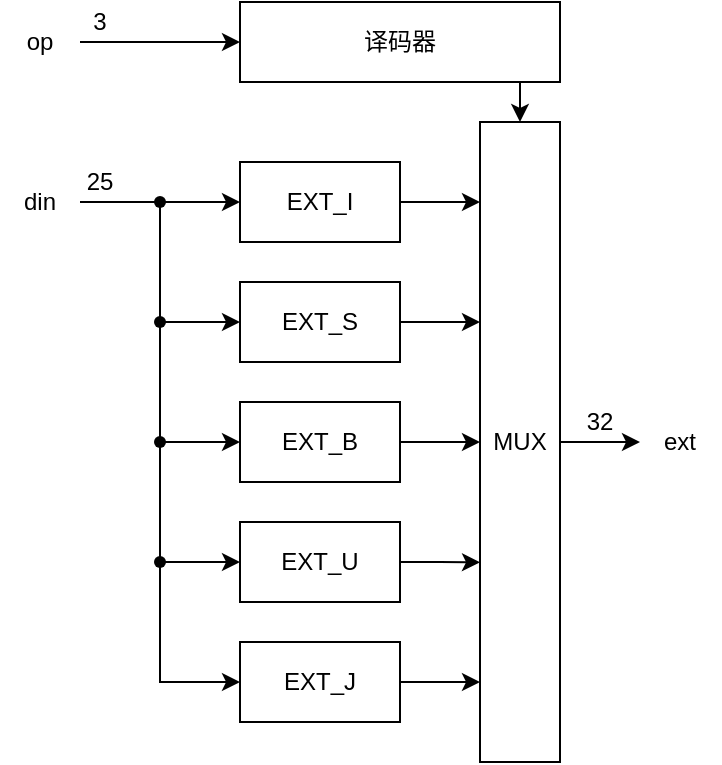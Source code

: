 <mxfile version="21.6.1" type="device">
  <diagram name="第 1 页" id="uepfzsXvVRELhjI8o_Sn">
    <mxGraphModel dx="1187" dy="827" grid="1" gridSize="10" guides="1" tooltips="1" connect="1" arrows="1" fold="1" page="1" pageScale="1" pageWidth="1169" pageHeight="827" math="0" shadow="0">
      <root>
        <mxCell id="0" />
        <mxCell id="1" parent="0" />
        <mxCell id="YM0VbuM1AjUezdGim2-a-27" style="edgeStyle=orthogonalEdgeStyle;rounded=0;orthogonalLoop=1;jettySize=auto;html=1;" parent="1" source="YM0VbuM1AjUezdGim2-a-2" edge="1">
          <mxGeometry relative="1" as="geometry">
            <mxPoint x="600" y="420" as="targetPoint" />
            <Array as="points" />
          </mxGeometry>
        </mxCell>
        <mxCell id="YM0VbuM1AjUezdGim2-a-2" value="EXT_I" style="rounded=0;whiteSpace=wrap;html=1;" parent="1" vertex="1">
          <mxGeometry x="480" y="400" width="80" height="40" as="geometry" />
        </mxCell>
        <mxCell id="YM0VbuM1AjUezdGim2-a-23" style="edgeStyle=orthogonalEdgeStyle;rounded=0;orthogonalLoop=1;jettySize=auto;html=1;entryX=0;entryY=0.5;entryDx=0;entryDy=0;" parent="1" source="YM0VbuM1AjUezdGim2-a-3" target="YM0VbuM1AjUezdGim2-a-22" edge="1">
          <mxGeometry relative="1" as="geometry" />
        </mxCell>
        <mxCell id="YM0VbuM1AjUezdGim2-a-3" value="op" style="text;html=1;strokeColor=none;fillColor=none;align=center;verticalAlign=middle;whiteSpace=wrap;rounded=0;" parent="1" vertex="1">
          <mxGeometry x="360" y="320" width="40" height="40" as="geometry" />
        </mxCell>
        <mxCell id="YM0VbuM1AjUezdGim2-a-28" style="edgeStyle=orthogonalEdgeStyle;rounded=0;orthogonalLoop=1;jettySize=auto;html=1;" parent="1" source="YM0VbuM1AjUezdGim2-a-4" edge="1">
          <mxGeometry relative="1" as="geometry">
            <mxPoint x="600" y="480" as="targetPoint" />
          </mxGeometry>
        </mxCell>
        <mxCell id="YM0VbuM1AjUezdGim2-a-4" value="EXT_S" style="rounded=0;whiteSpace=wrap;html=1;" parent="1" vertex="1">
          <mxGeometry x="480" y="460" width="80" height="40" as="geometry" />
        </mxCell>
        <mxCell id="YM0VbuM1AjUezdGim2-a-29" style="edgeStyle=orthogonalEdgeStyle;rounded=0;orthogonalLoop=1;jettySize=auto;html=1;entryX=0;entryY=0.5;entryDx=0;entryDy=0;" parent="1" source="YM0VbuM1AjUezdGim2-a-5" target="YM0VbuM1AjUezdGim2-a-24" edge="1">
          <mxGeometry relative="1" as="geometry" />
        </mxCell>
        <mxCell id="YM0VbuM1AjUezdGim2-a-5" value="EXT_B" style="rounded=0;whiteSpace=wrap;html=1;" parent="1" vertex="1">
          <mxGeometry x="480" y="520" width="80" height="40" as="geometry" />
        </mxCell>
        <mxCell id="YM0VbuM1AjUezdGim2-a-30" style="edgeStyle=orthogonalEdgeStyle;rounded=0;orthogonalLoop=1;jettySize=auto;html=1;entryX=0;entryY=0.688;entryDx=0;entryDy=0;entryPerimeter=0;" parent="1" source="YM0VbuM1AjUezdGim2-a-6" target="YM0VbuM1AjUezdGim2-a-24" edge="1">
          <mxGeometry relative="1" as="geometry" />
        </mxCell>
        <mxCell id="YM0VbuM1AjUezdGim2-a-6" value="EXT_U" style="rounded=0;whiteSpace=wrap;html=1;" parent="1" vertex="1">
          <mxGeometry x="480" y="580" width="80" height="40" as="geometry" />
        </mxCell>
        <mxCell id="YM0VbuM1AjUezdGim2-a-31" style="edgeStyle=orthogonalEdgeStyle;rounded=0;orthogonalLoop=1;jettySize=auto;html=1;entryX=0;entryY=0.875;entryDx=0;entryDy=0;entryPerimeter=0;" parent="1" source="YM0VbuM1AjUezdGim2-a-7" target="YM0VbuM1AjUezdGim2-a-24" edge="1">
          <mxGeometry relative="1" as="geometry" />
        </mxCell>
        <mxCell id="YM0VbuM1AjUezdGim2-a-7" value="EXT_J" style="rounded=0;whiteSpace=wrap;html=1;" parent="1" vertex="1">
          <mxGeometry x="480" y="640" width="80" height="40" as="geometry" />
        </mxCell>
        <mxCell id="YM0VbuM1AjUezdGim2-a-9" style="edgeStyle=orthogonalEdgeStyle;rounded=0;orthogonalLoop=1;jettySize=auto;html=1;" parent="1" source="YM0VbuM1AjUezdGim2-a-10" target="YM0VbuM1AjUezdGim2-a-2" edge="1">
          <mxGeometry relative="1" as="geometry" />
        </mxCell>
        <mxCell id="YM0VbuM1AjUezdGim2-a-8" value="din" style="text;html=1;strokeColor=none;fillColor=none;align=center;verticalAlign=middle;whiteSpace=wrap;rounded=0;" parent="1" vertex="1">
          <mxGeometry x="360" y="400" width="40" height="40" as="geometry" />
        </mxCell>
        <mxCell id="YM0VbuM1AjUezdGim2-a-11" value="" style="edgeStyle=orthogonalEdgeStyle;rounded=0;orthogonalLoop=1;jettySize=auto;html=1;endArrow=none;endFill=0;" parent="1" source="YM0VbuM1AjUezdGim2-a-8" target="YM0VbuM1AjUezdGim2-a-10" edge="1">
          <mxGeometry relative="1" as="geometry">
            <mxPoint x="400" y="420" as="sourcePoint" />
            <mxPoint x="480" y="420" as="targetPoint" />
          </mxGeometry>
        </mxCell>
        <mxCell id="YM0VbuM1AjUezdGim2-a-12" style="edgeStyle=orthogonalEdgeStyle;rounded=0;orthogonalLoop=1;jettySize=auto;html=1;entryX=0;entryY=0.5;entryDx=0;entryDy=0;" parent="1" source="YM0VbuM1AjUezdGim2-a-13" target="YM0VbuM1AjUezdGim2-a-4" edge="1">
          <mxGeometry relative="1" as="geometry">
            <Array as="points">
              <mxPoint x="460" y="480" />
              <mxPoint x="460" y="480" />
            </Array>
          </mxGeometry>
        </mxCell>
        <mxCell id="YM0VbuM1AjUezdGim2-a-10" value="" style="shape=waypoint;sketch=0;fillStyle=solid;size=6;pointerEvents=1;points=[];fillColor=none;resizable=0;rotatable=0;perimeter=centerPerimeter;snapToPoint=1;" parent="1" vertex="1">
          <mxGeometry x="430" y="410" width="20" height="20" as="geometry" />
        </mxCell>
        <mxCell id="YM0VbuM1AjUezdGim2-a-14" value="" style="edgeStyle=orthogonalEdgeStyle;rounded=0;orthogonalLoop=1;jettySize=auto;html=1;entryDx=0;entryDy=0;endArrow=none;endFill=0;" parent="1" source="YM0VbuM1AjUezdGim2-a-10" target="YM0VbuM1AjUezdGim2-a-13" edge="1">
          <mxGeometry relative="1" as="geometry">
            <mxPoint x="440" y="420" as="sourcePoint" />
            <mxPoint x="480" y="500" as="targetPoint" />
            <Array as="points" />
          </mxGeometry>
        </mxCell>
        <mxCell id="YM0VbuM1AjUezdGim2-a-16" style="edgeStyle=orthogonalEdgeStyle;rounded=0;orthogonalLoop=1;jettySize=auto;html=1;entryX=0;entryY=0.5;entryDx=0;entryDy=0;" parent="1" source="YM0VbuM1AjUezdGim2-a-17" target="YM0VbuM1AjUezdGim2-a-5" edge="1">
          <mxGeometry relative="1" as="geometry">
            <Array as="points">
              <mxPoint x="470" y="540" />
              <mxPoint x="470" y="540" />
            </Array>
          </mxGeometry>
        </mxCell>
        <mxCell id="YM0VbuM1AjUezdGim2-a-13" value="" style="shape=waypoint;sketch=0;fillStyle=solid;size=6;pointerEvents=1;points=[];fillColor=none;resizable=0;rotatable=0;perimeter=centerPerimeter;snapToPoint=1;" parent="1" vertex="1">
          <mxGeometry x="430" y="470" width="20" height="20" as="geometry" />
        </mxCell>
        <mxCell id="YM0VbuM1AjUezdGim2-a-18" value="" style="edgeStyle=orthogonalEdgeStyle;rounded=0;orthogonalLoop=1;jettySize=auto;html=1;entryDx=0;entryDy=0;endArrow=none;endFill=0;" parent="1" source="YM0VbuM1AjUezdGim2-a-13" target="YM0VbuM1AjUezdGim2-a-17" edge="1">
          <mxGeometry relative="1" as="geometry">
            <mxPoint x="440" y="500" as="sourcePoint" />
            <mxPoint x="480" y="580" as="targetPoint" />
            <Array as="points">
              <mxPoint x="440" y="560" />
              <mxPoint x="440" y="560" />
            </Array>
          </mxGeometry>
        </mxCell>
        <mxCell id="YM0VbuM1AjUezdGim2-a-19" style="edgeStyle=orthogonalEdgeStyle;rounded=0;orthogonalLoop=1;jettySize=auto;html=1;entryX=0;entryY=0.5;entryDx=0;entryDy=0;" parent="1" source="YM0VbuM1AjUezdGim2-a-20" target="YM0VbuM1AjUezdGim2-a-6" edge="1">
          <mxGeometry relative="1" as="geometry">
            <Array as="points">
              <mxPoint x="460" y="600" />
              <mxPoint x="460" y="600" />
            </Array>
          </mxGeometry>
        </mxCell>
        <mxCell id="YM0VbuM1AjUezdGim2-a-17" value="" style="shape=waypoint;sketch=0;fillStyle=solid;size=6;pointerEvents=1;points=[];fillColor=none;resizable=0;rotatable=0;perimeter=centerPerimeter;snapToPoint=1;" parent="1" vertex="1">
          <mxGeometry x="430" y="530" width="20" height="20" as="geometry" />
        </mxCell>
        <mxCell id="YM0VbuM1AjUezdGim2-a-21" style="edgeStyle=orthogonalEdgeStyle;rounded=0;orthogonalLoop=1;jettySize=auto;html=1;entryX=0;entryY=0.5;entryDx=0;entryDy=0;" parent="1" source="YM0VbuM1AjUezdGim2-a-20" target="YM0VbuM1AjUezdGim2-a-7" edge="1">
          <mxGeometry relative="1" as="geometry">
            <Array as="points">
              <mxPoint x="440" y="660" />
            </Array>
          </mxGeometry>
        </mxCell>
        <mxCell id="YM0VbuM1AjUezdGim2-a-22" value="译码器" style="rounded=0;whiteSpace=wrap;html=1;" parent="1" vertex="1">
          <mxGeometry x="480" y="320" width="160" height="40" as="geometry" />
        </mxCell>
        <mxCell id="YM0VbuM1AjUezdGim2-a-24" value="MUX" style="rounded=0;whiteSpace=wrap;html=1;" parent="1" vertex="1">
          <mxGeometry x="600" y="380" width="40" height="320" as="geometry" />
        </mxCell>
        <mxCell id="YM0VbuM1AjUezdGim2-a-25" value="" style="edgeStyle=orthogonalEdgeStyle;rounded=0;orthogonalLoop=1;jettySize=auto;html=1;entryDx=0;entryDy=0;endArrow=none;endFill=0;" parent="1" source="YM0VbuM1AjUezdGim2-a-17" target="YM0VbuM1AjUezdGim2-a-20" edge="1">
          <mxGeometry relative="1" as="geometry">
            <mxPoint x="440" y="540" as="sourcePoint" />
            <mxPoint x="480" y="600" as="targetPoint" />
            <Array as="points" />
          </mxGeometry>
        </mxCell>
        <mxCell id="YM0VbuM1AjUezdGim2-a-20" value="" style="shape=waypoint;sketch=0;fillStyle=solid;size=6;pointerEvents=1;points=[];fillColor=none;resizable=0;rotatable=0;perimeter=centerPerimeter;snapToPoint=1;" parent="1" vertex="1">
          <mxGeometry x="430" y="590" width="20" height="20" as="geometry" />
        </mxCell>
        <mxCell id="YM0VbuM1AjUezdGim2-a-32" value="" style="endArrow=classic;html=1;rounded=0;entryX=0.5;entryY=0;entryDx=0;entryDy=0;" parent="1" target="YM0VbuM1AjUezdGim2-a-24" edge="1">
          <mxGeometry width="50" height="50" relative="1" as="geometry">
            <mxPoint x="620" y="360" as="sourcePoint" />
            <mxPoint x="680" y="490" as="targetPoint" />
          </mxGeometry>
        </mxCell>
        <mxCell id="YM0VbuM1AjUezdGim2-a-33" value="" style="endArrow=classic;html=1;rounded=0;exitX=1;exitY=0.5;exitDx=0;exitDy=0;" parent="1" source="YM0VbuM1AjUezdGim2-a-24" edge="1">
          <mxGeometry width="50" height="50" relative="1" as="geometry">
            <mxPoint x="660" y="610" as="sourcePoint" />
            <mxPoint x="680" y="540" as="targetPoint" />
          </mxGeometry>
        </mxCell>
        <mxCell id="YM0VbuM1AjUezdGim2-a-34" value="ext" style="text;html=1;strokeColor=none;fillColor=none;align=center;verticalAlign=middle;whiteSpace=wrap;rounded=0;" parent="1" vertex="1">
          <mxGeometry x="680" y="520" width="40" height="40" as="geometry" />
        </mxCell>
        <mxCell id="YM0VbuM1AjUezdGim2-a-37" value="3" style="text;html=1;strokeColor=none;fillColor=none;align=center;verticalAlign=middle;whiteSpace=wrap;rounded=0;" parent="1" vertex="1">
          <mxGeometry x="400" y="320" width="20" height="20" as="geometry" />
        </mxCell>
        <mxCell id="YM0VbuM1AjUezdGim2-a-38" value="25" style="text;html=1;strokeColor=none;fillColor=none;align=center;verticalAlign=middle;whiteSpace=wrap;rounded=0;" parent="1" vertex="1">
          <mxGeometry x="400" y="400" width="20" height="20" as="geometry" />
        </mxCell>
        <mxCell id="YM0VbuM1AjUezdGim2-a-39" value="32" style="text;html=1;strokeColor=none;fillColor=none;align=center;verticalAlign=middle;whiteSpace=wrap;rounded=0;" parent="1" vertex="1">
          <mxGeometry x="650" y="520" width="20" height="20" as="geometry" />
        </mxCell>
      </root>
    </mxGraphModel>
  </diagram>
</mxfile>
